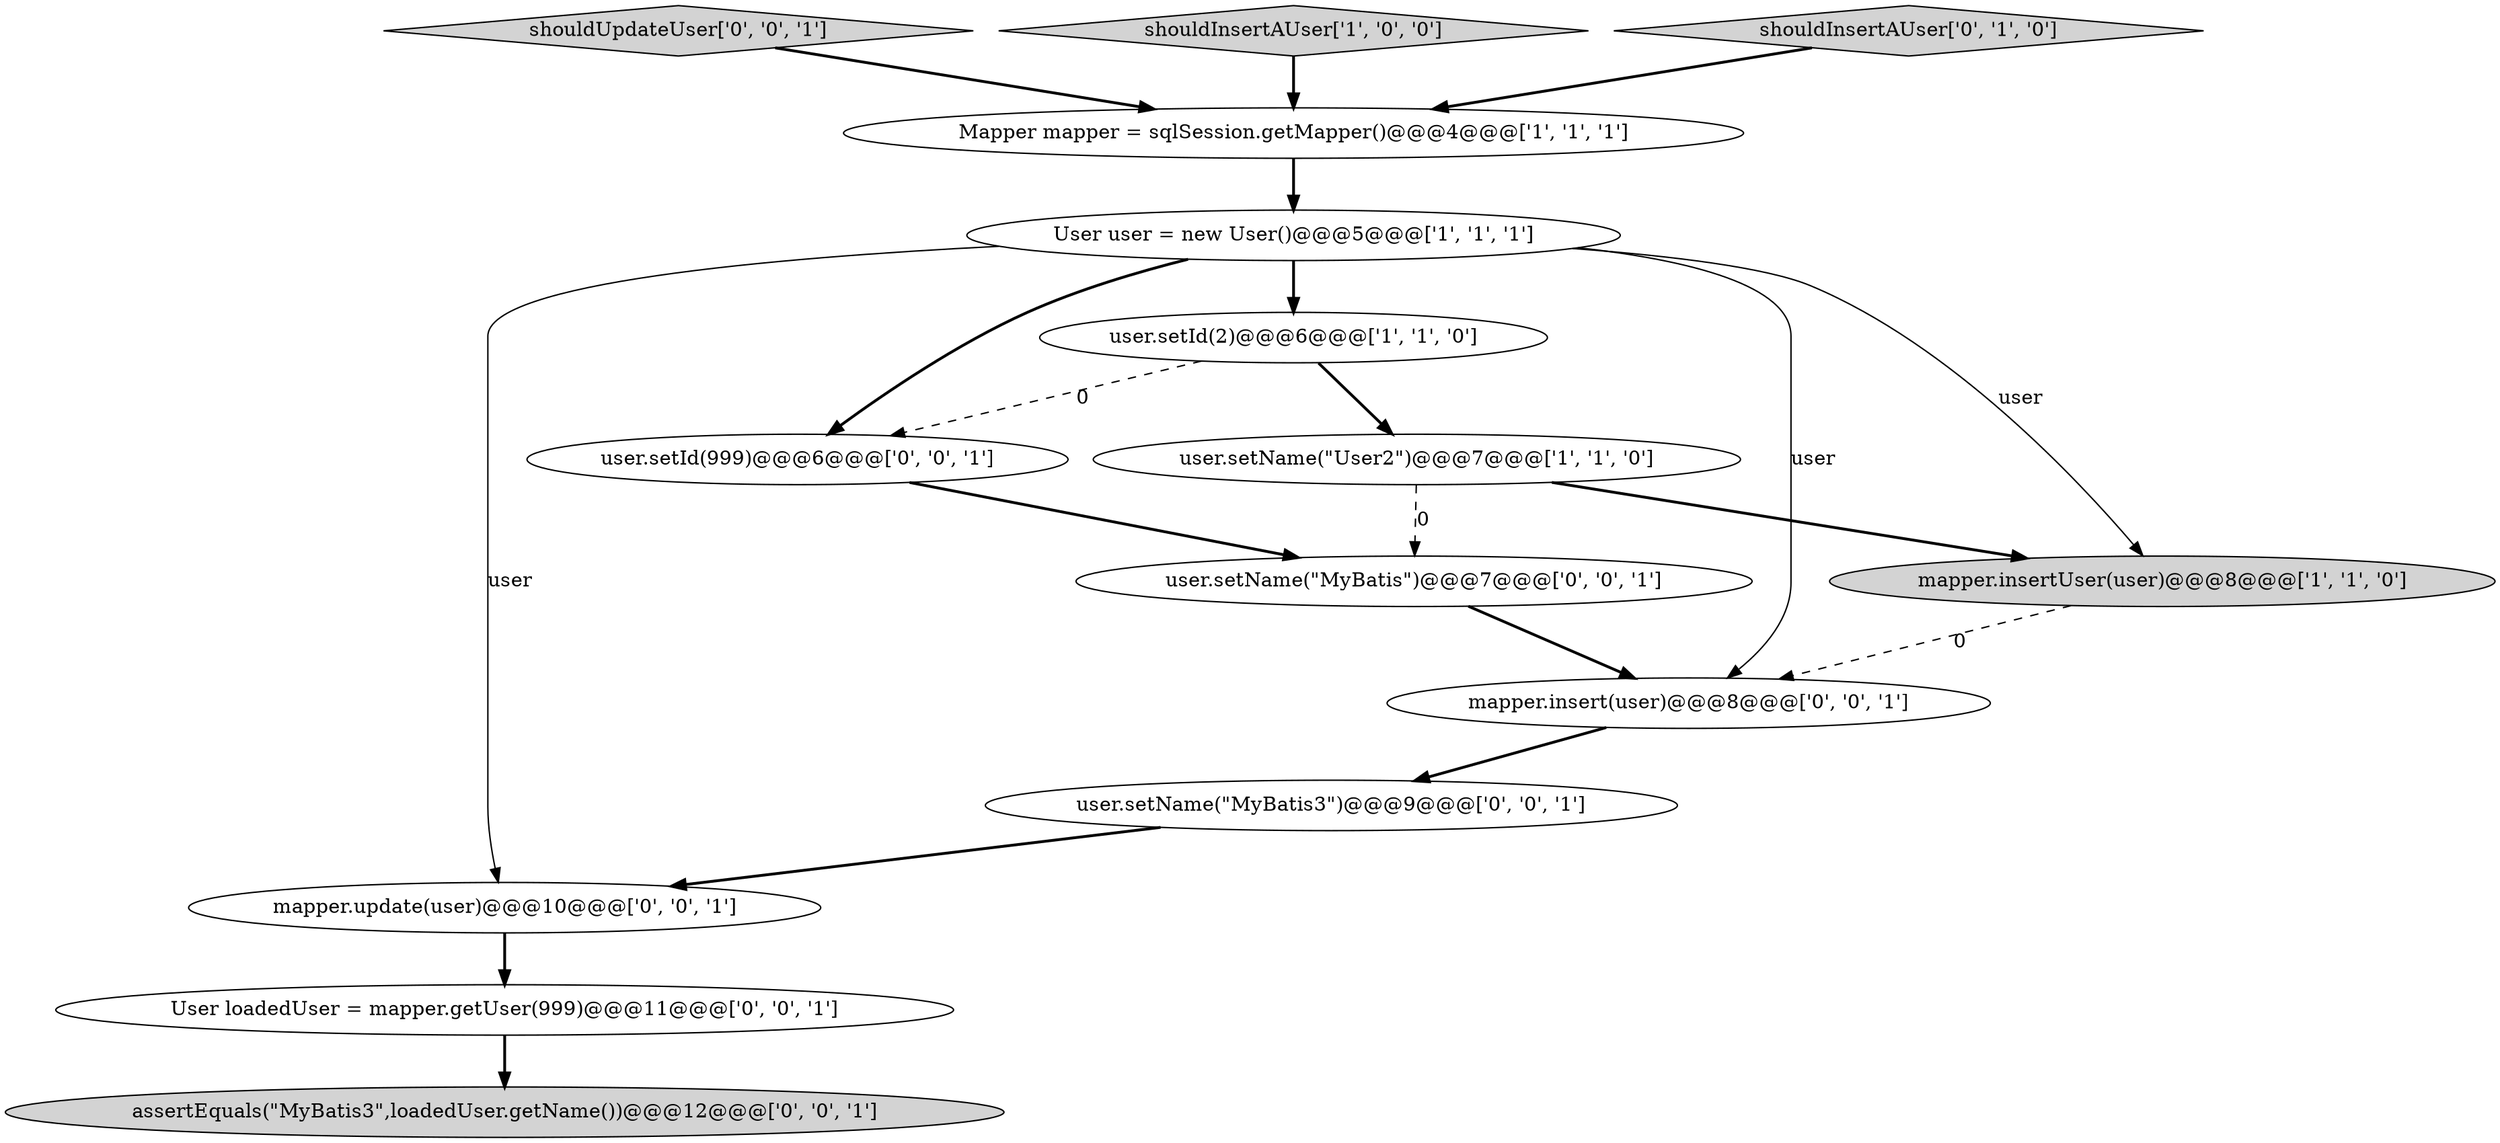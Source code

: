 digraph {
8 [style = filled, label = "user.setName(\"MyBatis\")@@@7@@@['0', '0', '1']", fillcolor = white, shape = ellipse image = "AAA0AAABBB3BBB"];
14 [style = filled, label = "shouldUpdateUser['0', '0', '1']", fillcolor = lightgray, shape = diamond image = "AAA0AAABBB3BBB"];
4 [style = filled, label = "shouldInsertAUser['1', '0', '0']", fillcolor = lightgray, shape = diamond image = "AAA0AAABBB1BBB"];
5 [style = filled, label = "mapper.insertUser(user)@@@8@@@['1', '1', '0']", fillcolor = lightgray, shape = ellipse image = "AAA0AAABBB1BBB"];
13 [style = filled, label = "mapper.update(user)@@@10@@@['0', '0', '1']", fillcolor = white, shape = ellipse image = "AAA0AAABBB3BBB"];
1 [style = filled, label = "user.setId(2)@@@6@@@['1', '1', '0']", fillcolor = white, shape = ellipse image = "AAA0AAABBB1BBB"];
0 [style = filled, label = "User user = new User()@@@5@@@['1', '1', '1']", fillcolor = white, shape = ellipse image = "AAA0AAABBB1BBB"];
3 [style = filled, label = "user.setName(\"User2\")@@@7@@@['1', '1', '0']", fillcolor = white, shape = ellipse image = "AAA0AAABBB1BBB"];
7 [style = filled, label = "user.setId(999)@@@6@@@['0', '0', '1']", fillcolor = white, shape = ellipse image = "AAA0AAABBB3BBB"];
10 [style = filled, label = "user.setName(\"MyBatis3\")@@@9@@@['0', '0', '1']", fillcolor = white, shape = ellipse image = "AAA0AAABBB3BBB"];
6 [style = filled, label = "shouldInsertAUser['0', '1', '0']", fillcolor = lightgray, shape = diamond image = "AAA0AAABBB2BBB"];
9 [style = filled, label = "User loadedUser = mapper.getUser(999)@@@11@@@['0', '0', '1']", fillcolor = white, shape = ellipse image = "AAA0AAABBB3BBB"];
11 [style = filled, label = "assertEquals(\"MyBatis3\",loadedUser.getName())@@@12@@@['0', '0', '1']", fillcolor = lightgray, shape = ellipse image = "AAA0AAABBB3BBB"];
12 [style = filled, label = "mapper.insert(user)@@@8@@@['0', '0', '1']", fillcolor = white, shape = ellipse image = "AAA0AAABBB3BBB"];
2 [style = filled, label = "Mapper mapper = sqlSession.getMapper()@@@4@@@['1', '1', '1']", fillcolor = white, shape = ellipse image = "AAA0AAABBB1BBB"];
1->3 [style = bold, label=""];
3->8 [style = dashed, label="0"];
3->5 [style = bold, label=""];
2->0 [style = bold, label=""];
12->10 [style = bold, label=""];
13->9 [style = bold, label=""];
4->2 [style = bold, label=""];
14->2 [style = bold, label=""];
9->11 [style = bold, label=""];
0->5 [style = solid, label="user"];
10->13 [style = bold, label=""];
1->7 [style = dashed, label="0"];
7->8 [style = bold, label=""];
0->12 [style = solid, label="user"];
5->12 [style = dashed, label="0"];
0->1 [style = bold, label=""];
0->13 [style = solid, label="user"];
8->12 [style = bold, label=""];
0->7 [style = bold, label=""];
6->2 [style = bold, label=""];
}
